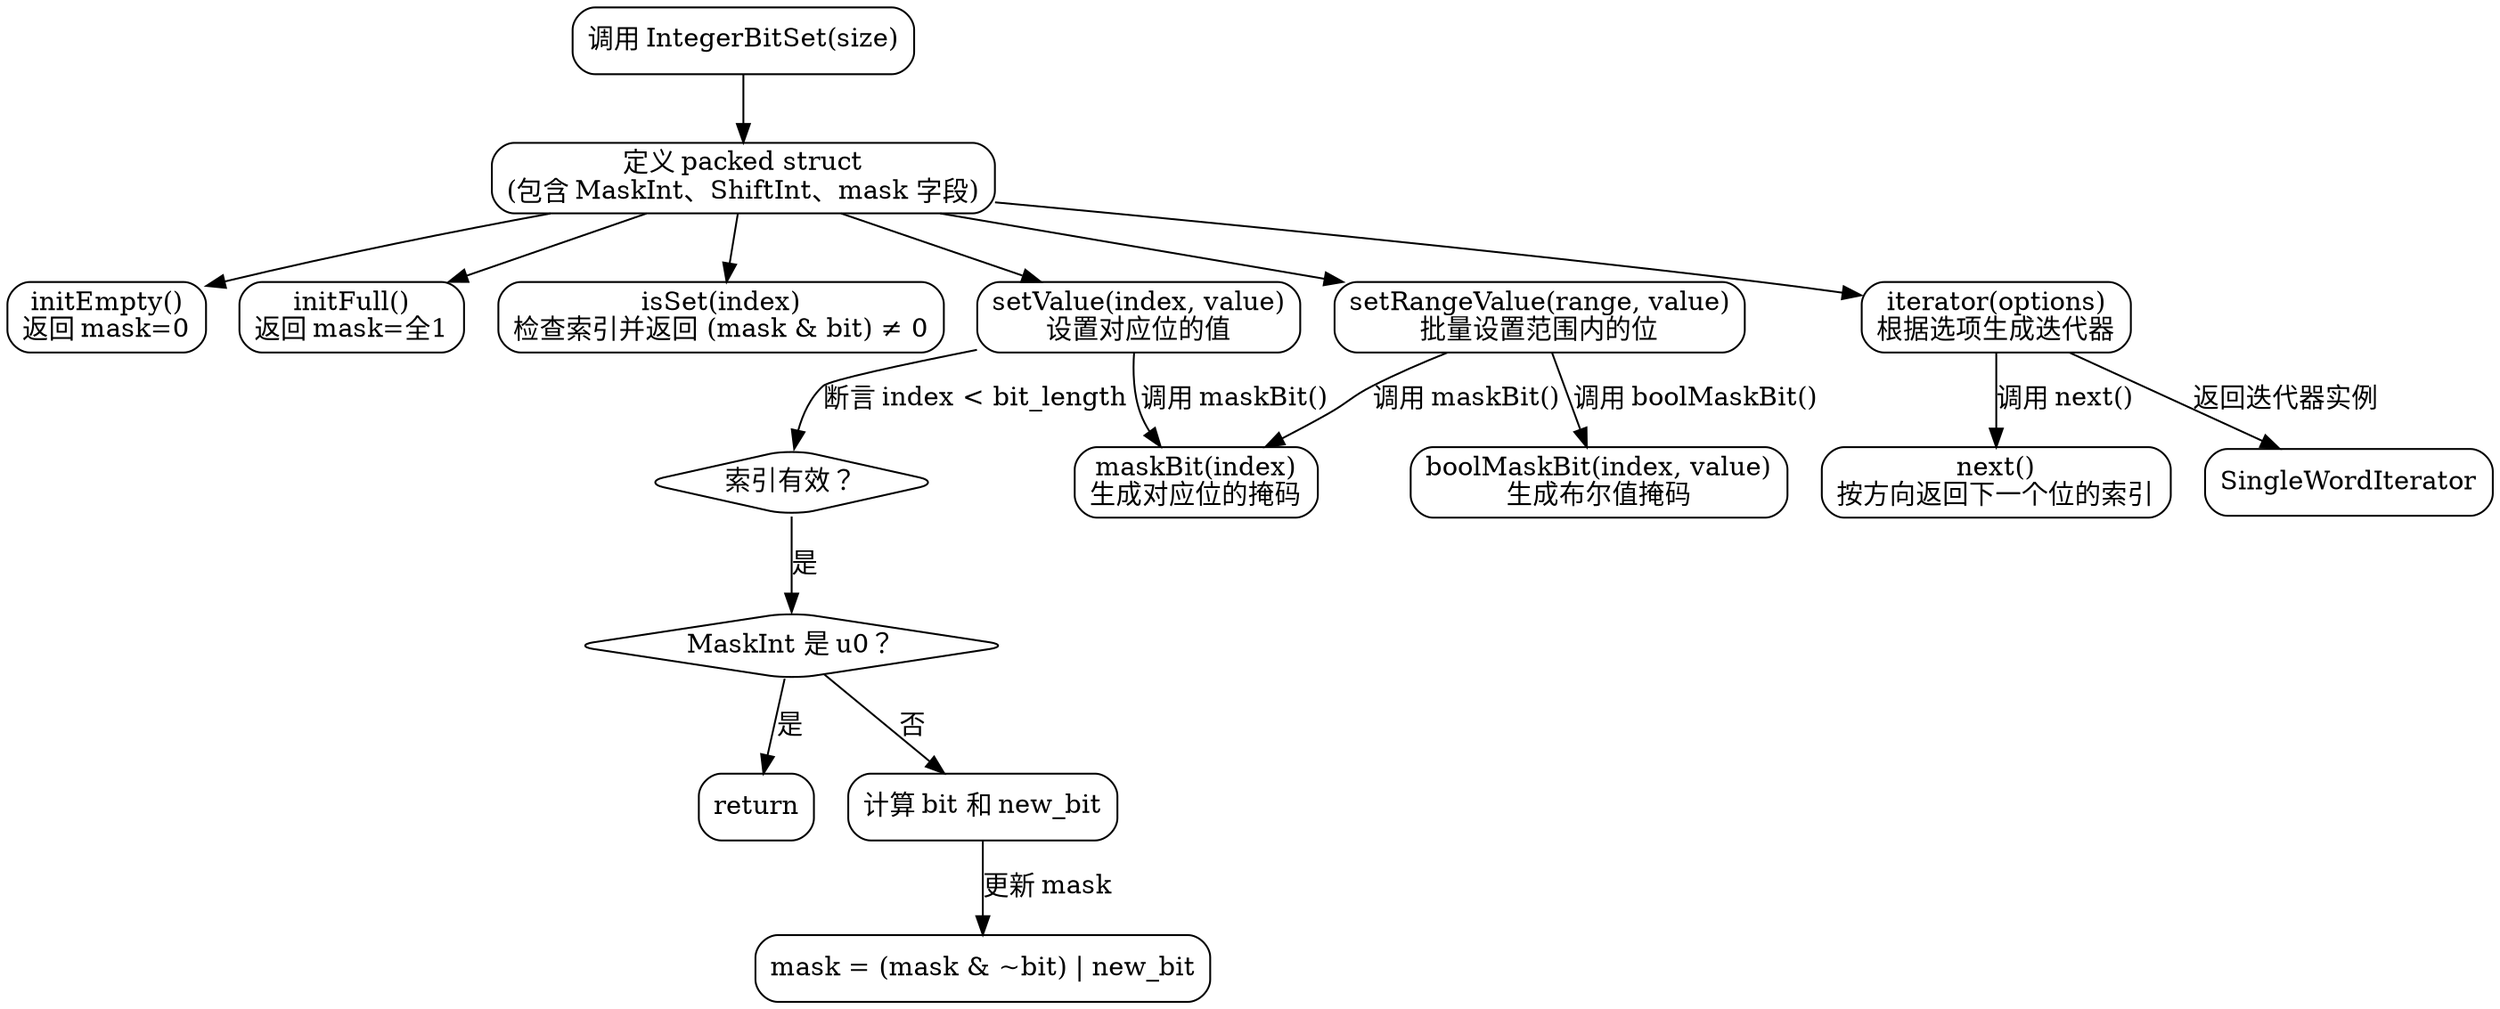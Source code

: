 
digraph IntegerBitSet {
    rankdir="TB";
    node [shape=rectangle, style="rounded"];

    // 入口点
    start [label="调用 IntegerBitSet(size)"];
    start -> struct_def;

    // 结构体定义
    struct_def [label="定义 packed struct\n(包含 MaskInt、ShiftInt、mask 字段)"];
    struct_def -> initEmpty;
    struct_def -> initFull;
    struct_def -> isSet;
    struct_def -> setValue;
    struct_def -> setRangeValue;
    struct_def -> iterator;

    // 初始化方法
    initEmpty [label="initEmpty()\n返回 mask=0"];
    initFull [label="initFull()\n返回 mask=全1"];

    // 基本操作
    isSet [label="isSet(index)\n检查索引并返回 (mask & bit) ≠ 0"];
    setValue [label="setValue(index, value)\n设置对应位的值"];
    setRangeValue [label="setRangeValue(range, value)\n批量设置范围内的位"];

    // 迭代器逻辑
    iterator [label="iterator(options)\n根据选项生成迭代器"];
    iterator -> next [label="调用 next()"];
    next [label="next()\n按方向返回下一个位的索引"];

    // 方法间关系
    setValue -> maskBit [label="调用 maskBit()"];
    setRangeValue -> maskBit [label="调用 maskBit()"];
    setRangeValue -> boolMaskBit [label="调用 boolMaskBit()"];
    iterator -> SingleWordIterator [label="返回迭代器实例"];

    // 辅助函数
    maskBit [label="maskBit(index)\n生成对应位的掩码"];
    boolMaskBit [label="boolMaskBit(index, value)\n生成布尔值掩码"];

    // 条件分支示例（以 setValue 为例）
    setValue -> check_index [label="断言 index < bit_length"];
    check_index [shape=diamond, label="索引有效？"];
    check_index -> check_u0 [label="是"];
    check_u0 [shape=diamond, label="MaskInt 是 u0？"];
    check_u0 -> return [label="是"];
    check_u0 -> compute_bit [label="否"];
    compute_bit [label="计算 bit 和 new_bit"];
    compute_bit -> update_mask [label="更新 mask"];
    update_mask [label="mask = (mask & ~bit) | new_bit"];
}
